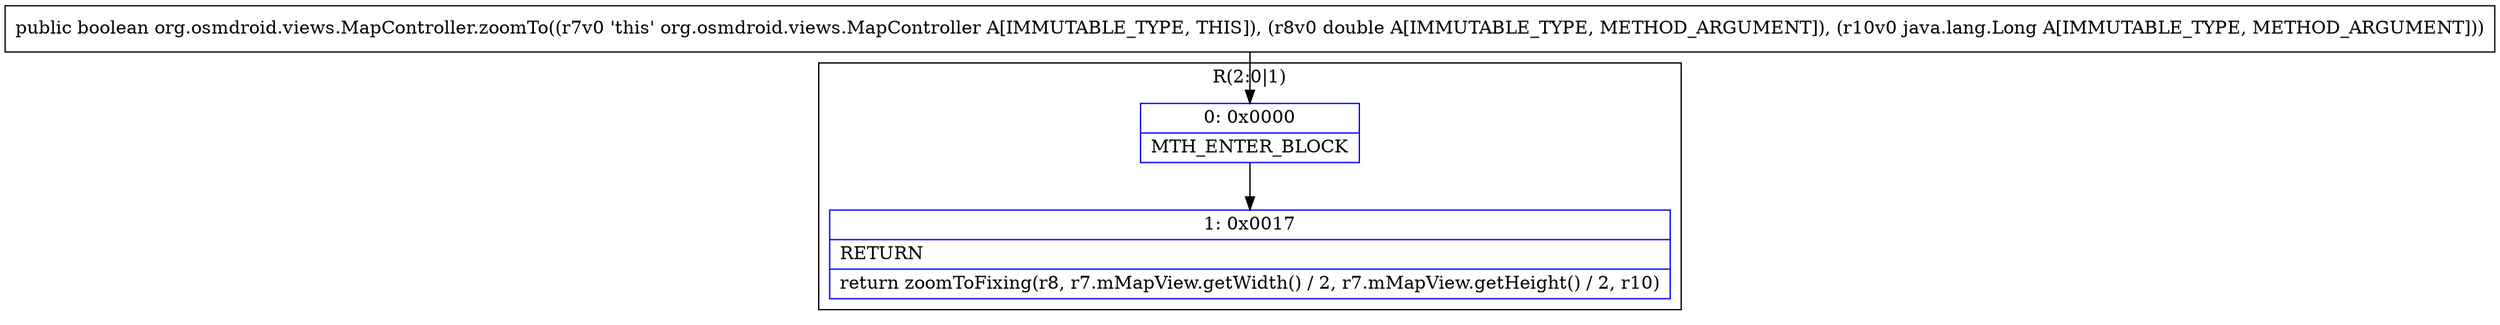 digraph "CFG fororg.osmdroid.views.MapController.zoomTo(DLjava\/lang\/Long;)Z" {
subgraph cluster_Region_850155878 {
label = "R(2:0|1)";
node [shape=record,color=blue];
Node_0 [shape=record,label="{0\:\ 0x0000|MTH_ENTER_BLOCK\l}"];
Node_1 [shape=record,label="{1\:\ 0x0017|RETURN\l|return zoomToFixing(r8, r7.mMapView.getWidth() \/ 2, r7.mMapView.getHeight() \/ 2, r10)\l}"];
}
MethodNode[shape=record,label="{public boolean org.osmdroid.views.MapController.zoomTo((r7v0 'this' org.osmdroid.views.MapController A[IMMUTABLE_TYPE, THIS]), (r8v0 double A[IMMUTABLE_TYPE, METHOD_ARGUMENT]), (r10v0 java.lang.Long A[IMMUTABLE_TYPE, METHOD_ARGUMENT])) }"];
MethodNode -> Node_0;
Node_0 -> Node_1;
}

